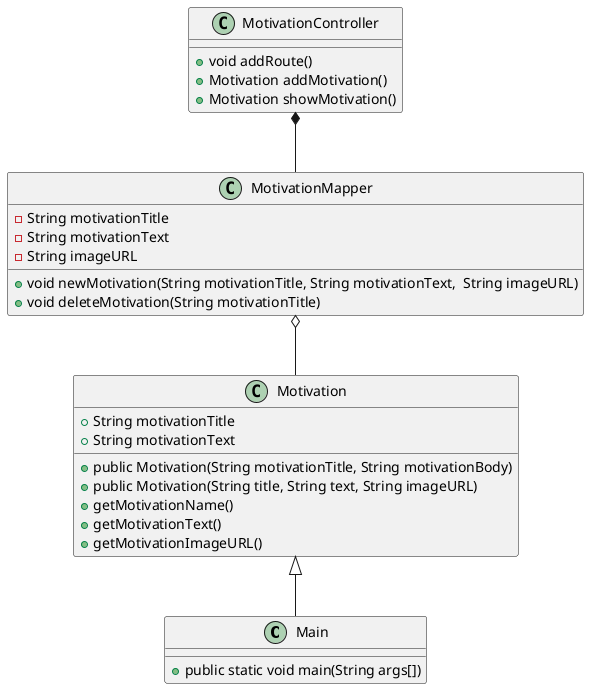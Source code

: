 @startuml
'https://plantuml.com/class-diagram


class Main {
+ public static void main(String args[])
}

class Motivation {
+ String motivationTitle
+ String motivationText
+ public Motivation(String motivationTitle, String motivationBody)
+ public Motivation(String title, String text, String imageURL)
+ getMotivationName()
+ getMotivationText()
+ getMotivationImageURL()

}

class MotivationMapper {
- String motivationTitle
- String motivationText
- String imageURL

+ void newMotivation(String motivationTitle, String motivationText,  String imageURL)
+ void deleteMotivation(String motivationTitle)

}
class MotivationController {
+ void addRoute()
+ Motivation addMotivation()
+ Motivation showMotivation()
}

Motivation <|-- Main
MotivationController *-- MotivationMapper
MotivationMapper o-- Motivation
@enduml